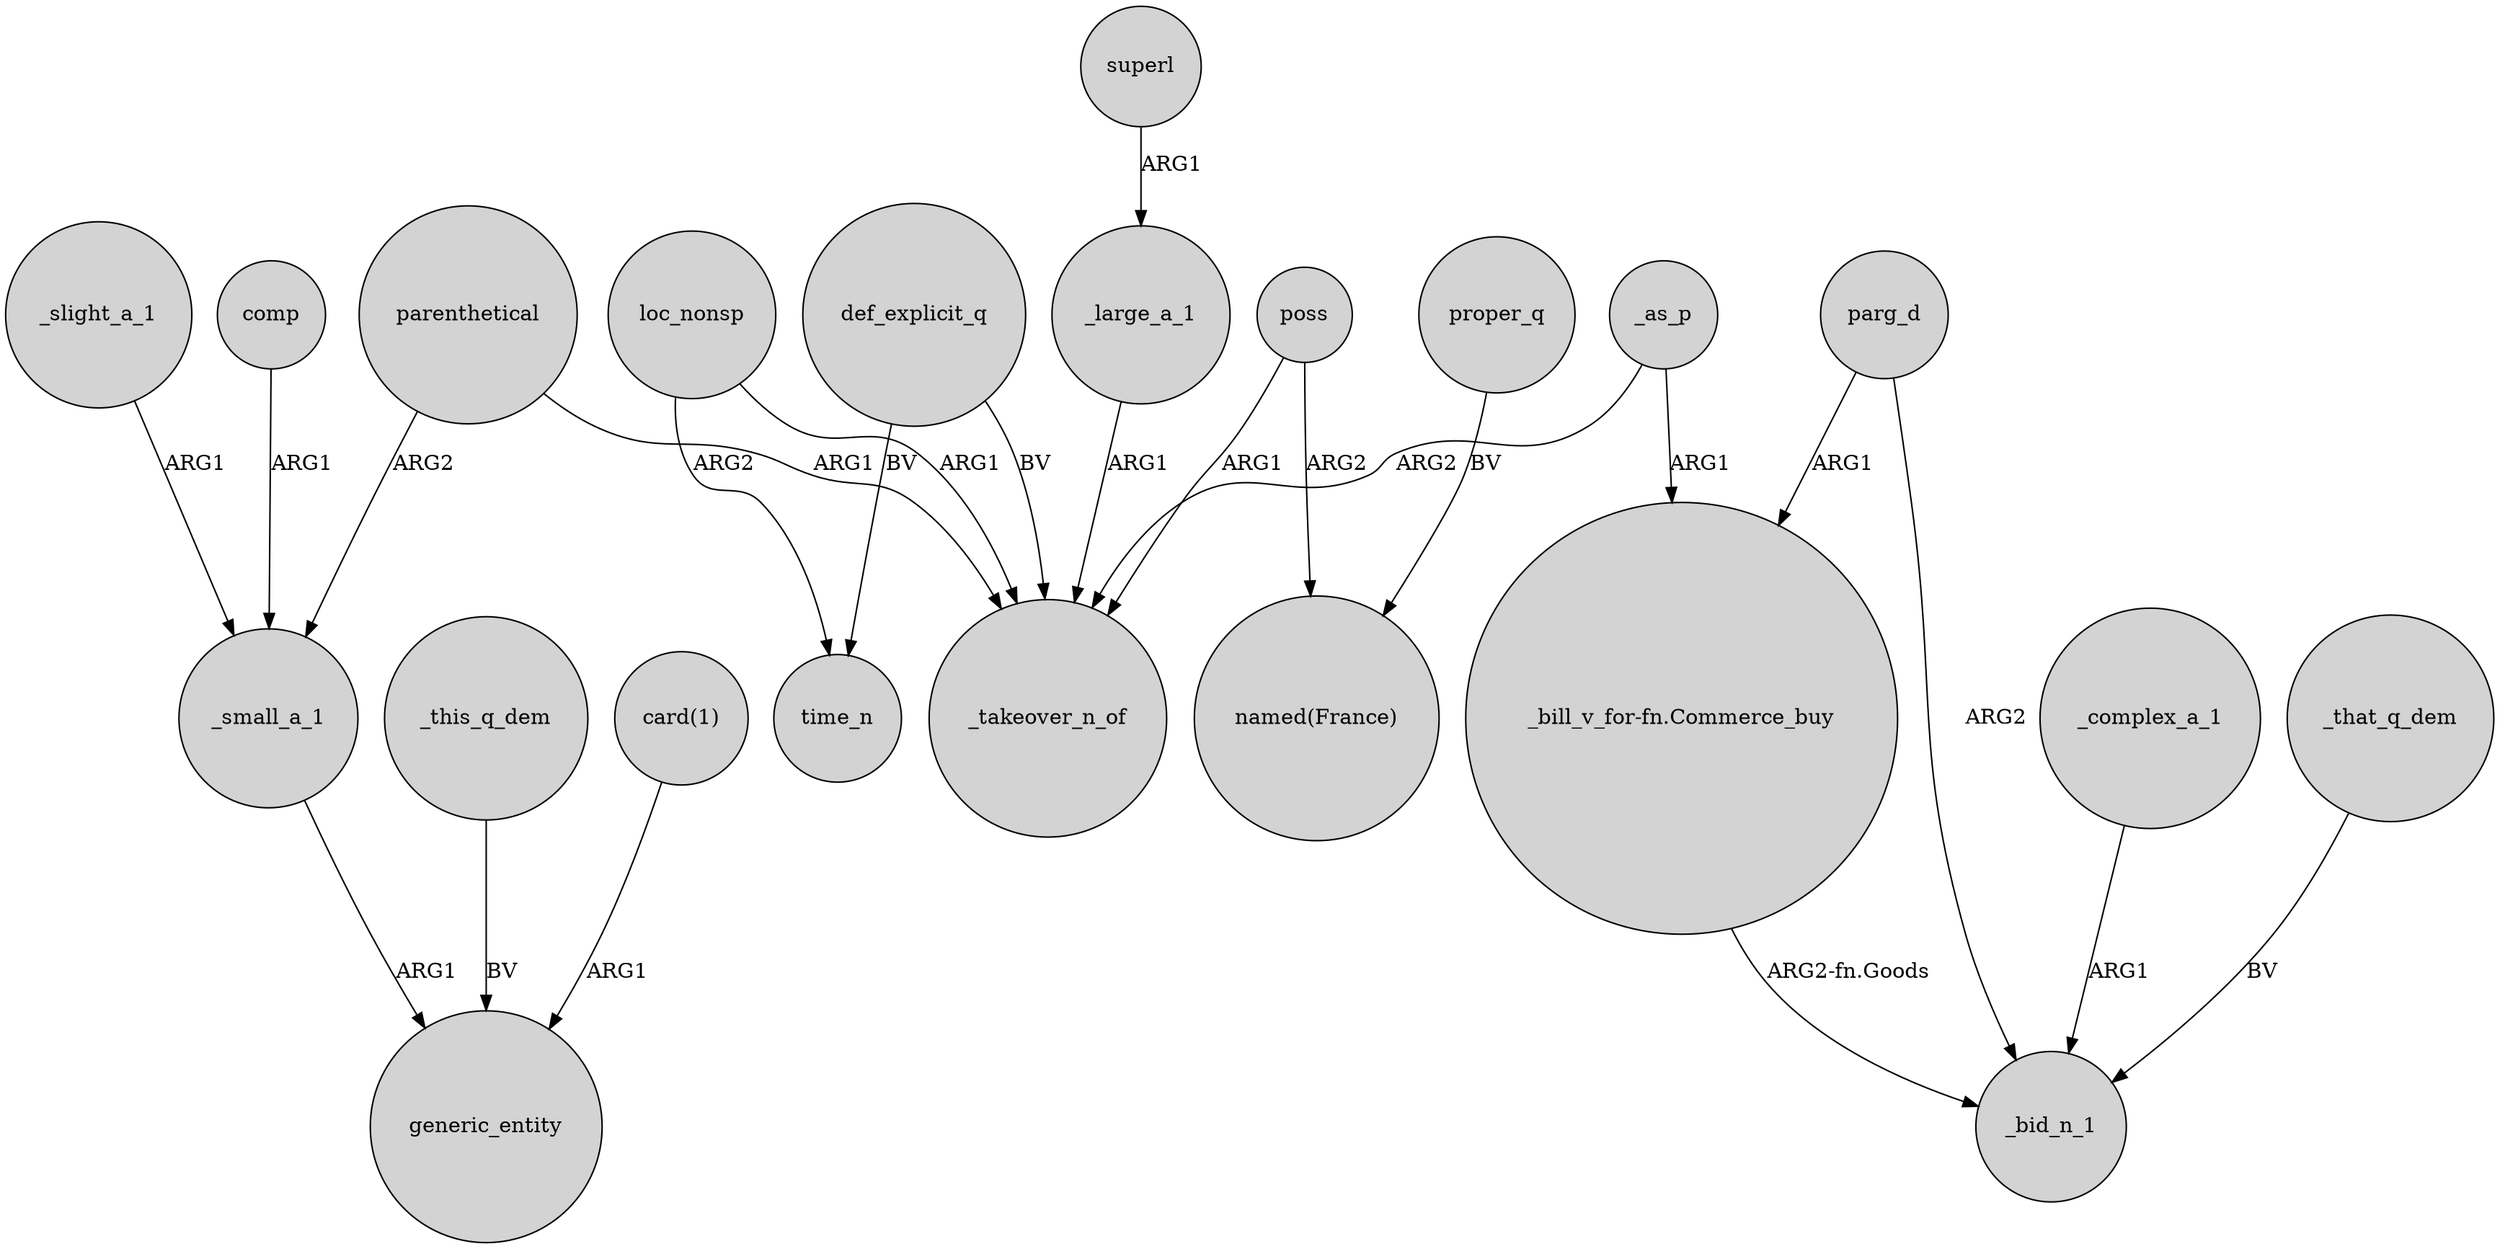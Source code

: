 digraph {
	node [shape=circle style=filled]
	"card(1)" -> generic_entity [label=ARG1]
	def_explicit_q -> _takeover_n_of [label=BV]
	_that_q_dem -> _bid_n_1 [label=BV]
	_small_a_1 -> generic_entity [label=ARG1]
	proper_q -> "named(France)" [label=BV]
	_as_p -> "_bill_v_for-fn.Commerce_buy" [label=ARG1]
	_large_a_1 -> _takeover_n_of [label=ARG1]
	parenthetical -> _takeover_n_of [label=ARG1]
	_as_p -> _takeover_n_of [label=ARG2]
	parenthetical -> _small_a_1 [label=ARG2]
	_this_q_dem -> generic_entity [label=BV]
	comp -> _small_a_1 [label=ARG1]
	_complex_a_1 -> _bid_n_1 [label=ARG1]
	parg_d -> _bid_n_1 [label=ARG2]
	loc_nonsp -> _takeover_n_of [label=ARG1]
	poss -> _takeover_n_of [label=ARG1]
	def_explicit_q -> time_n [label=BV]
	poss -> "named(France)" [label=ARG2]
	loc_nonsp -> time_n [label=ARG2]
	parg_d -> "_bill_v_for-fn.Commerce_buy" [label=ARG1]
	_slight_a_1 -> _small_a_1 [label=ARG1]
	"_bill_v_for-fn.Commerce_buy" -> _bid_n_1 [label="ARG2-fn.Goods"]
	superl -> _large_a_1 [label=ARG1]
}
